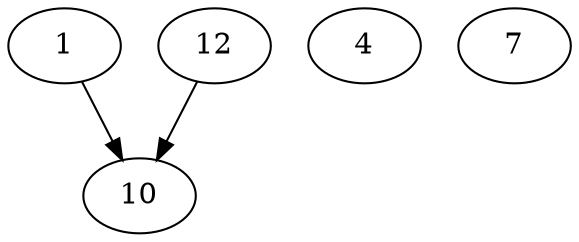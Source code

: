 strict digraph G {
  1 [ label="1" ];
  2 [ label="4" ];
  3 [ label="7" ];
  4 [ label="10" ];
  5 [ label="12" ];
  5 -> 4;
  1 -> 4;
}
